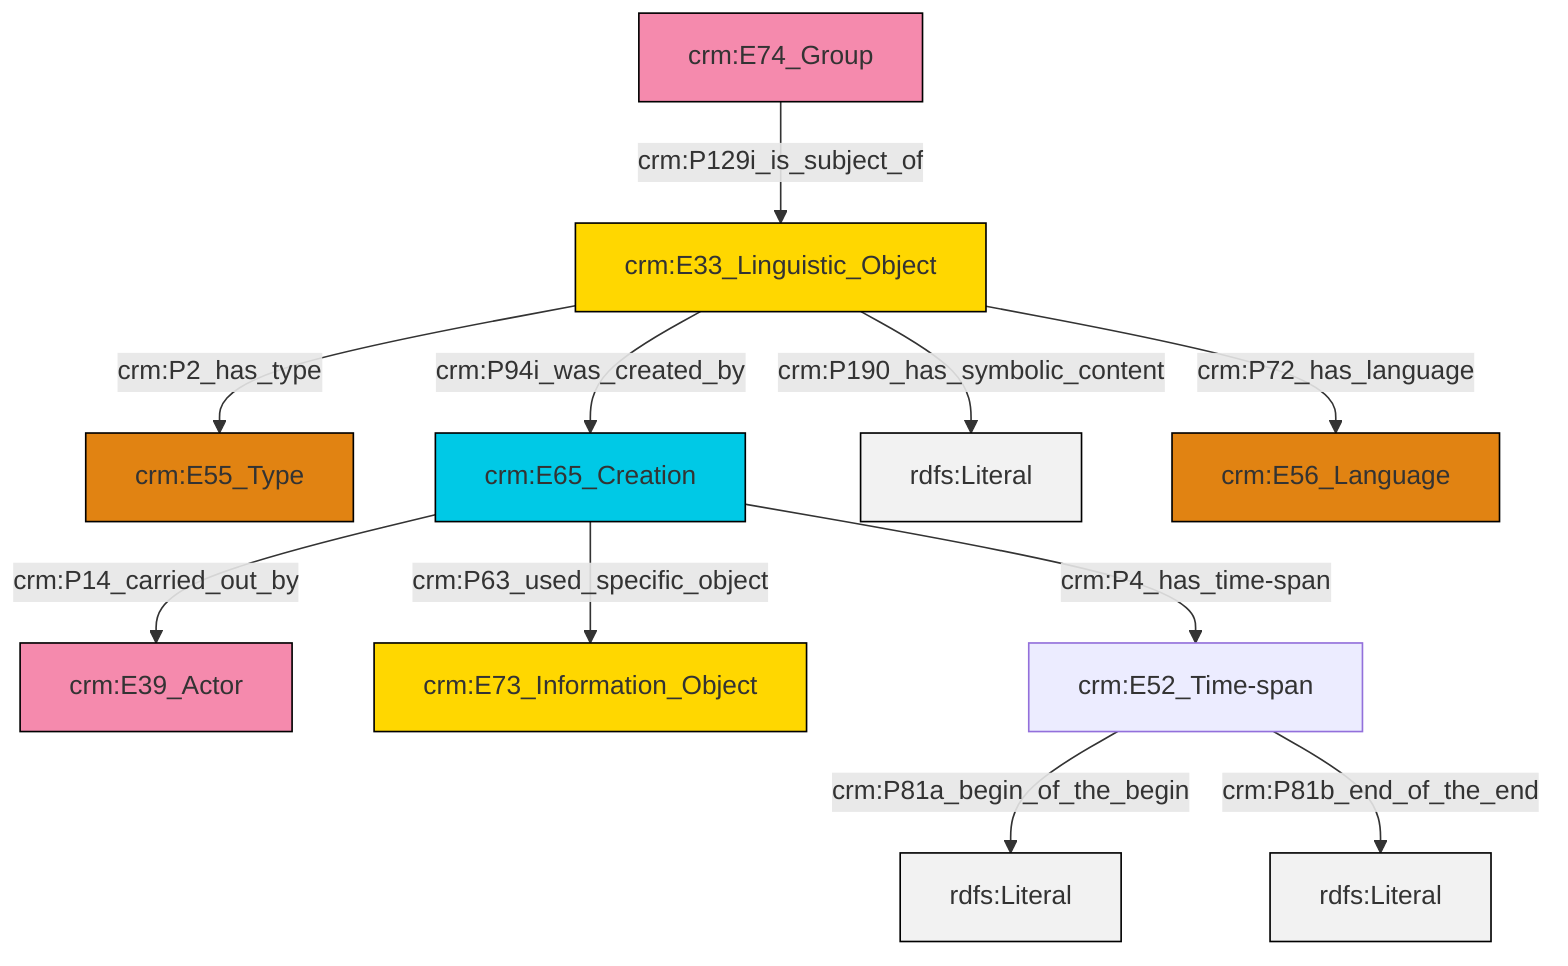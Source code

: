 graph TD
classDef Literal fill:#f2f2f2,stroke:#000000;
classDef CRM_Entity fill:#FFFFFF,stroke:#000000;
classDef Temporal_Entity fill:#00C9E6, stroke:#000000;
classDef Type fill:#E18312, stroke:#000000;
classDef Time-Span fill:#2C9C91, stroke:#000000;
classDef Appellation fill:#FFEB7F, stroke:#000000;
classDef Place fill:#008836, stroke:#000000;
classDef Persistent_Item fill:#B266B2, stroke:#000000;
classDef Conceptual_Object fill:#FFD700, stroke:#000000;
classDef Physical_Thing fill:#D2B48C, stroke:#000000;
classDef Actor fill:#f58aad, stroke:#000000;
classDef PC_Classes fill:#4ce600, stroke:#000000;
classDef Multi fill:#cccccc,stroke:#000000;

4["crm:E74_Group"]:::Actor -->|crm:P129i_is_subject_of| 5["crm:E33_Linguistic_Object"]:::Conceptual_Object
5["crm:E33_Linguistic_Object"]:::Conceptual_Object -->|crm:P94i_was_created_by| 6["crm:E65_Creation"]:::Temporal_Entity
6["crm:E65_Creation"]:::Temporal_Entity -->|crm:P63_used_specific_object| 7["crm:E73_Information_Object"]:::Conceptual_Object
6["crm:E65_Creation"]:::Temporal_Entity -->|crm:P4_has_time-span| 10["crm:E52_Time-span"]:::Default
5["crm:E33_Linguistic_Object"]:::Conceptual_Object -->|crm:P190_has_symbolic_content| 11[rdfs:Literal]:::Literal
10["crm:E52_Time-span"]:::Default -->|crm:P81a_begin_of_the_begin| 12[rdfs:Literal]:::Literal
10["crm:E52_Time-span"]:::Default -->|crm:P81b_end_of_the_end| 13[rdfs:Literal]:::Literal
5["crm:E33_Linguistic_Object"]:::Conceptual_Object -->|crm:P2_has_type| 2["crm:E55_Type"]:::Type
5["crm:E33_Linguistic_Object"]:::Conceptual_Object -->|crm:P72_has_language| 14["crm:E56_Language"]:::Type
6["crm:E65_Creation"]:::Temporal_Entity -->|crm:P14_carried_out_by| 0["crm:E39_Actor"]:::Actor